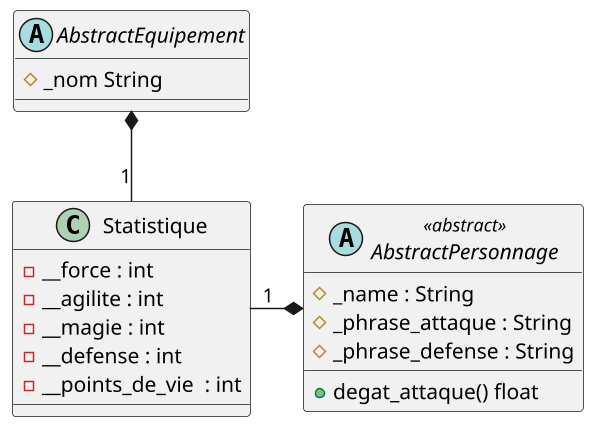 @startuml
scale 1.5
abstract class  AbstractPersonnage <<abstract>> {
    #_name : String
	#_phrase_attaque : String 
	#_phrase_defense : String 
	+degat_attaque() float
}

abstract class AbstractEquipement {
	#_nom String
	 }
	 
class Statistique {
	 -__force : int
	 -__agilite : int
	 -__magie : int
	 -__defense : int
	 -__points_de_vie  : int
}

AbstractPersonnage *-left-"1" Statistique
AbstractEquipement *--"1" Statistique

@enduml
